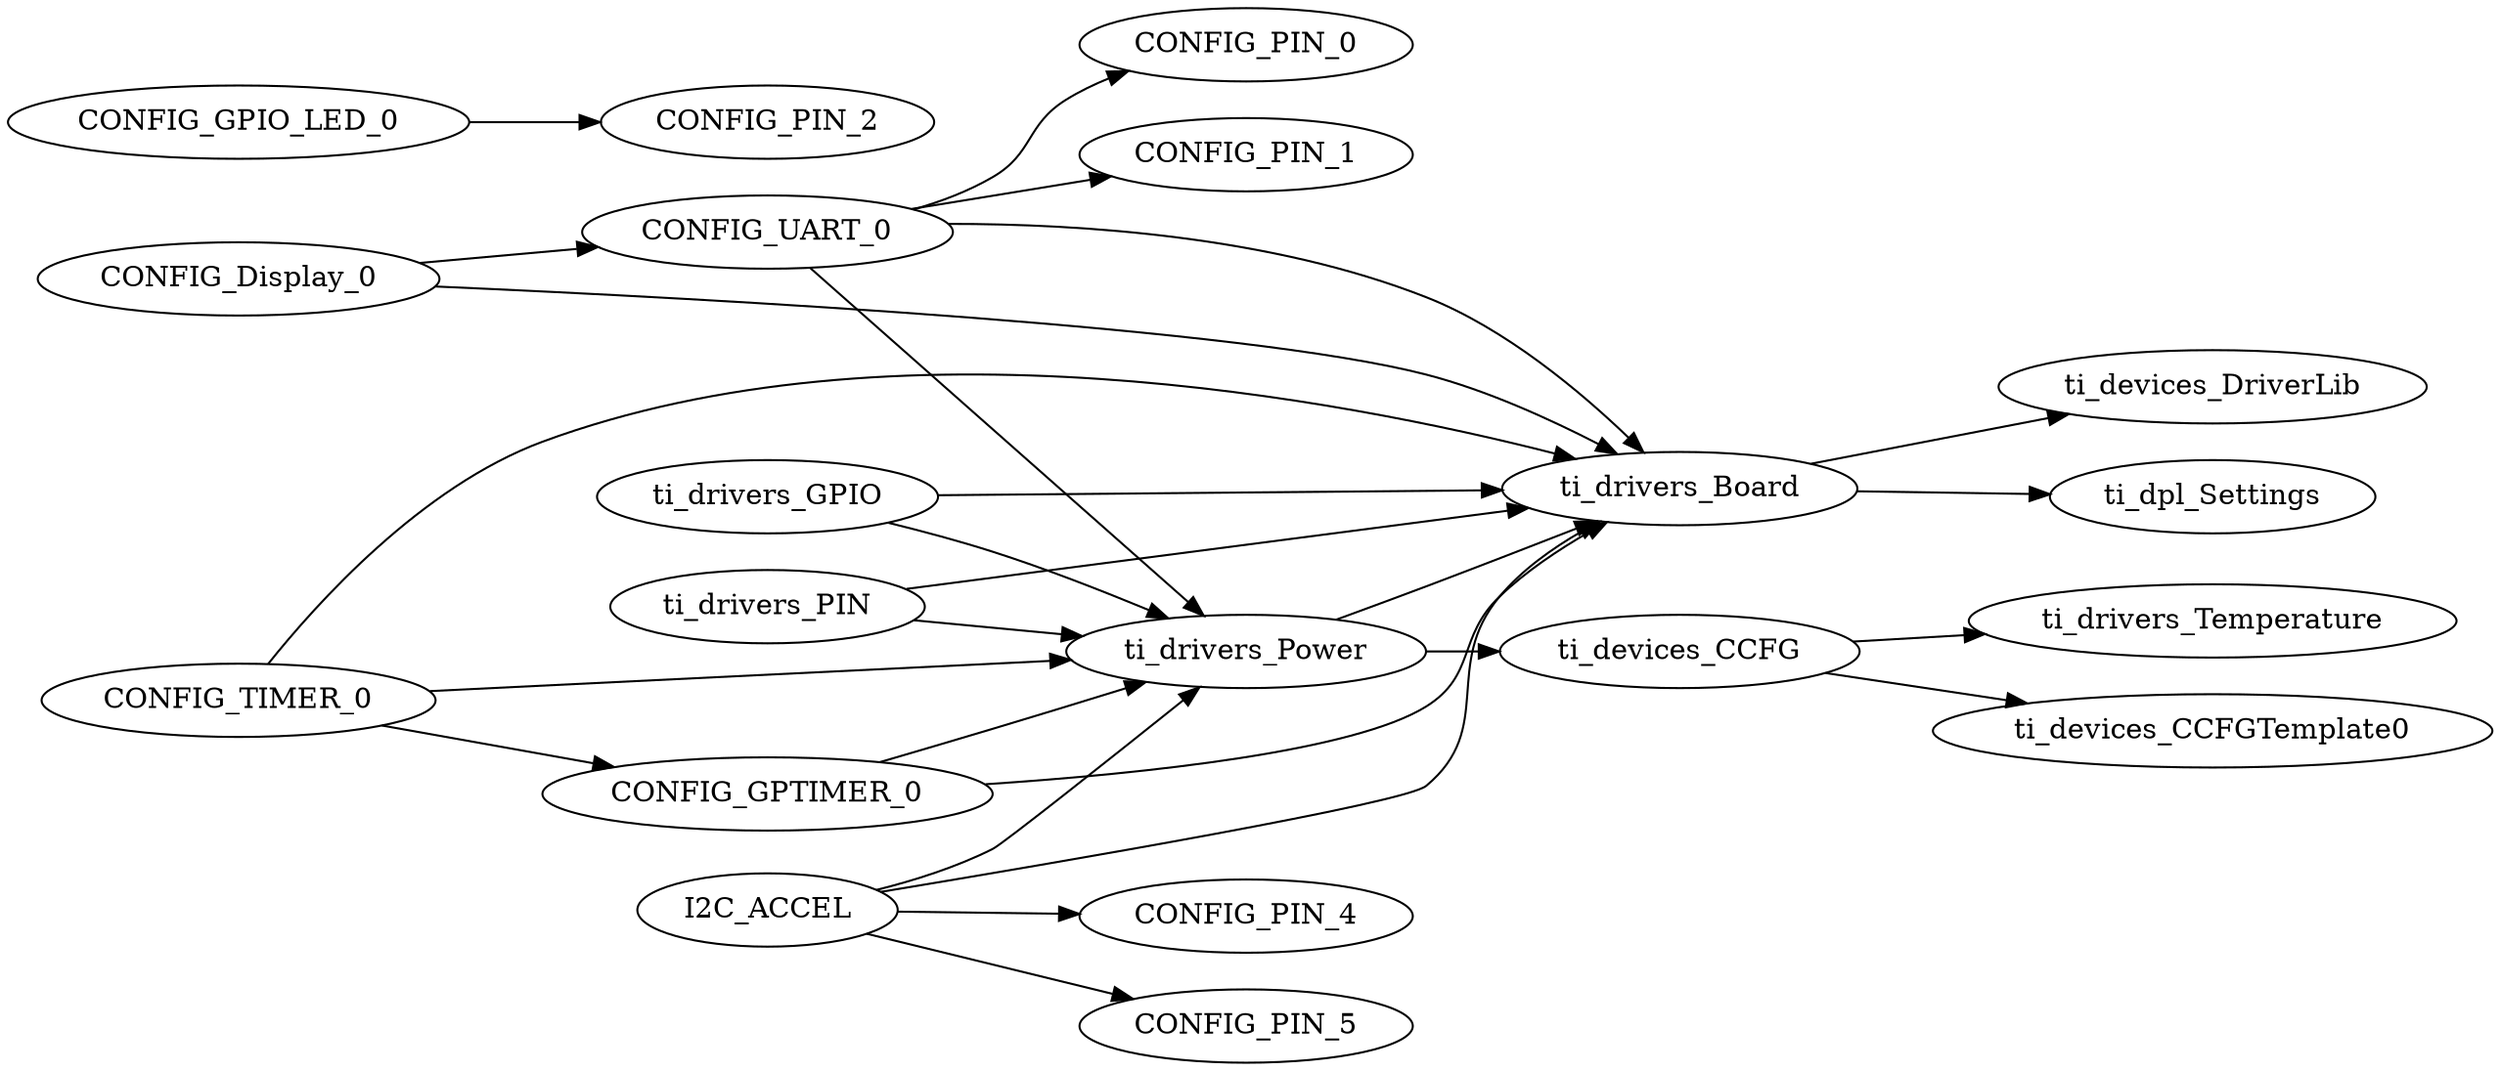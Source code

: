 digraph Model
{
    graph[rankdir=LR]

    // mod.$name=/ti/devices/CCFG
    ti_devices_CCFG -> ti_drivers_Temperature
    ti_devices_CCFG -> ti_devices_CCFGTemplate0

    // mod.$name=/ti/devices/CCFGTemplate

    // mod.$name=/ti/devices/DriverLib

    // mod.$name=/ti/display/Display
    CONFIG_Display_0 -> ti_drivers_Board
    CONFIG_Display_0 -> CONFIG_UART_0

    // mod.$name=/ti/dpl/Settings

    // mod.$name=/ti/drivers/Board
    ti_drivers_Board -> ti_devices_DriverLib
    ti_drivers_Board -> ti_dpl_Settings

    // mod.$name=/ti/drivers/GPIO
    ti_drivers_GPIO -> ti_drivers_Power
    ti_drivers_GPIO -> ti_drivers_Board
    CONFIG_GPIO_LED_0 -> CONFIG_PIN_2

    // mod.$name=/ti/drivers/I2C
    I2C_ACCEL -> ti_drivers_Power
    I2C_ACCEL -> ti_drivers_Board
    I2C_ACCEL -> CONFIG_PIN_4
    I2C_ACCEL -> CONFIG_PIN_5

    // mod.$name=/ti/drivers/PIN
    ti_drivers_PIN -> ti_drivers_Power
    ti_drivers_PIN -> ti_drivers_Board

    // mod.$name=/ti/drivers/Power
    ti_drivers_Power -> ti_devices_CCFG
    ti_drivers_Power -> ti_drivers_Board

    // mod.$name=/ti/drivers/RTOS

    // mod.$name=/ti/drivers/Temperature

    // mod.$name=/ti/drivers/Timer
    CONFIG_TIMER_0 -> ti_drivers_Power
    CONFIG_TIMER_0 -> ti_drivers_Board
    CONFIG_TIMER_0 -> CONFIG_GPTIMER_0

    // mod.$name=/ti/drivers/UART
    CONFIG_UART_0 -> ti_drivers_Power
    CONFIG_UART_0 -> ti_drivers_Board
    CONFIG_UART_0 -> CONFIG_PIN_0
    CONFIG_UART_0 -> CONFIG_PIN_1

    // mod.$name=/ti/drivers/timer/GPTimerCC26XX
    CONFIG_GPTIMER_0 -> ti_drivers_Power
    CONFIG_GPTIMER_0 -> ti_drivers_Board
}
